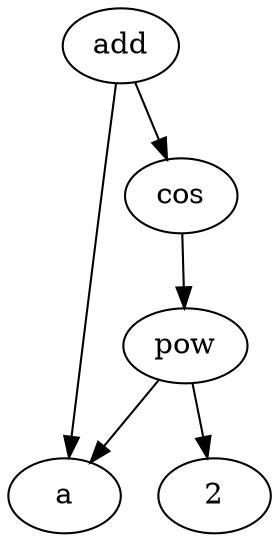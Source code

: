 digraph popoterie {
    node0x8315130 [label="add"];
    node0x8315130 -> node0x830fbc8 [color=black];
    node0x830fbc8 [label="a"];
    node0x8315130 -> node0x8314f60 [color=black];
    node0x8314f60 [label="cos"];
    node0x8314f60 -> node0x8315098 [color=black];
    node0x8315098 [label="pow"];
    node0x8315098 -> node0x830fbc8 [color=black];
    node0x8315098 -> node0x83150e8 [color=black];
    node0x83150e8 [label="2"];
}
